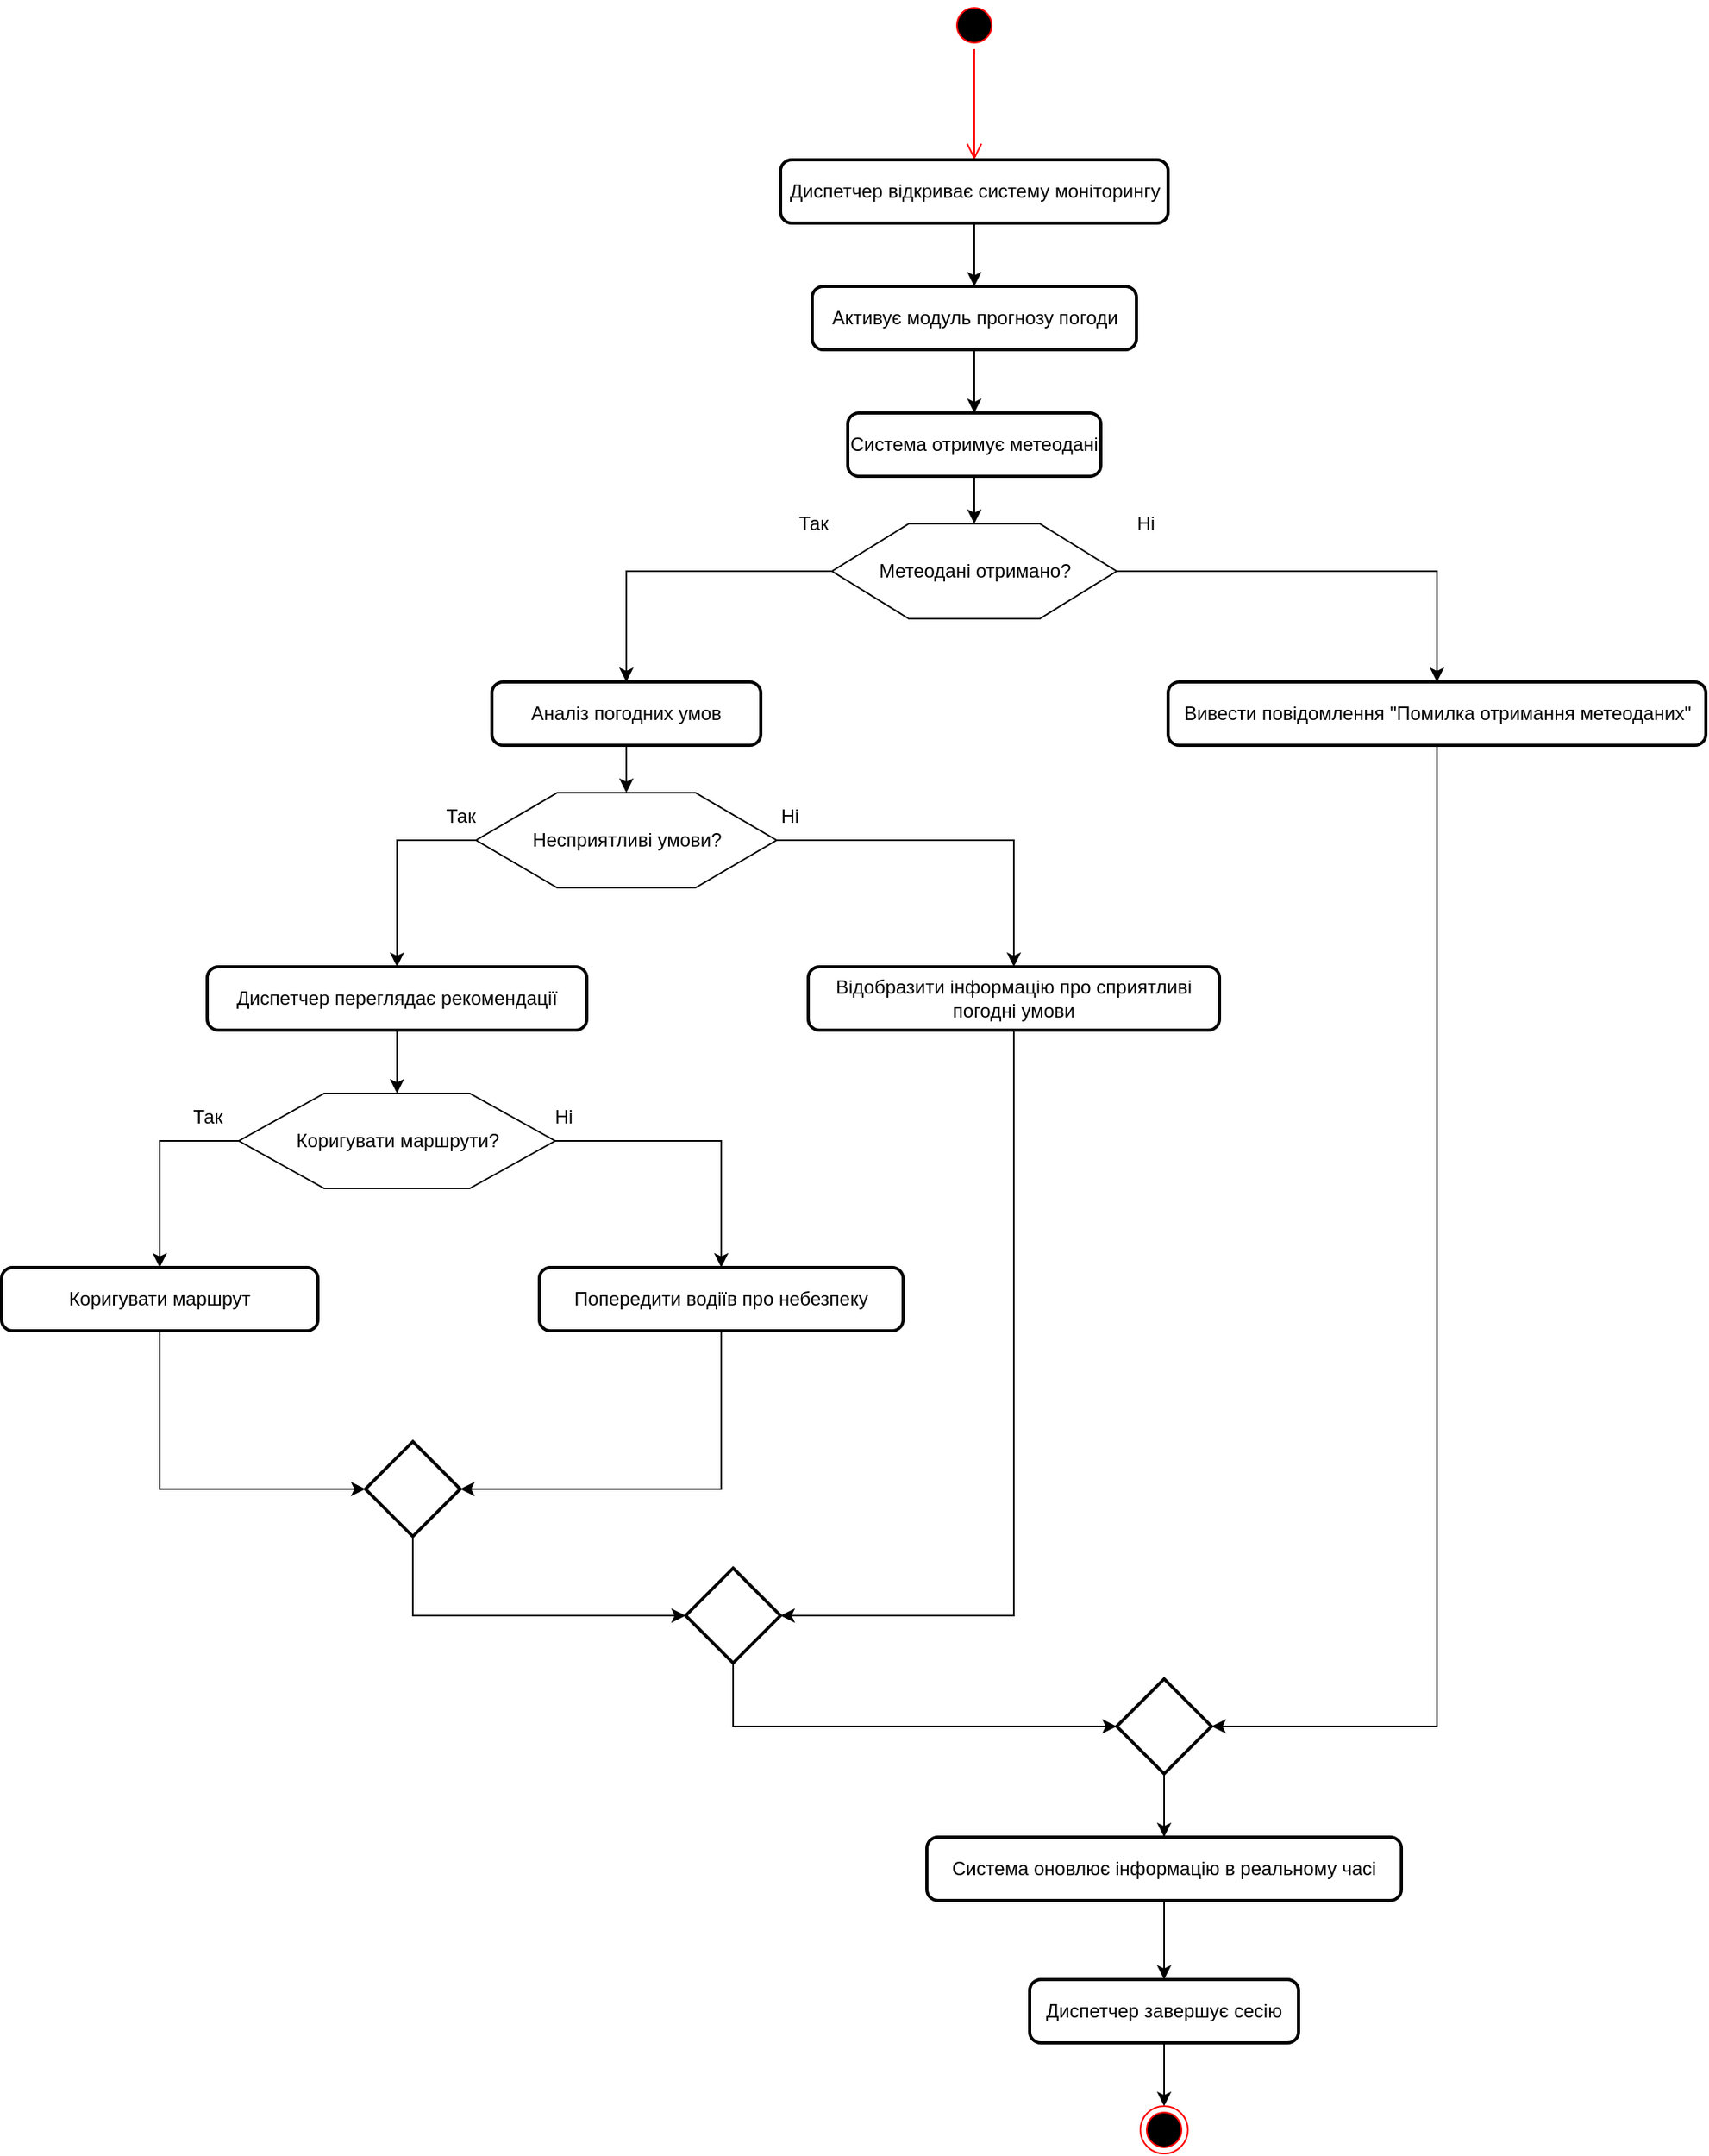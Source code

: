 <mxfile version="26.2.13">
  <diagram name="Діаграма діяльності №3" id="j5eI79smx3JyKH6LscXp">
    <mxGraphModel dx="1606" dy="823" grid="1" gridSize="10" guides="1" tooltips="1" connect="1" arrows="1" fold="1" page="1" pageScale="1" pageWidth="1169" pageHeight="827" math="0" shadow="0">
      <root>
        <mxCell id="0" />
        <mxCell id="1" parent="0" />
        <mxCell id="gD7J43oQn7uLstl8G2ot-1" value="" style="ellipse;html=1;shape=startState;fillColor=#000000;strokeColor=#ff0000;" vertex="1" parent="1">
          <mxGeometry x="646" y="20" width="30" height="30" as="geometry" />
        </mxCell>
        <mxCell id="gD7J43oQn7uLstl8G2ot-2" value="" style="edgeStyle=orthogonalEdgeStyle;html=1;verticalAlign=bottom;endArrow=open;endSize=8;strokeColor=#ff0000;rounded=0;entryX=0.5;entryY=0;entryDx=0;entryDy=0;" edge="1" parent="1" source="gD7J43oQn7uLstl8G2ot-1" target="gD7J43oQn7uLstl8G2ot-4">
          <mxGeometry relative="1" as="geometry">
            <mxPoint x="661" y="110" as="targetPoint" />
          </mxGeometry>
        </mxCell>
        <mxCell id="gD7J43oQn7uLstl8G2ot-3" style="edgeStyle=orthogonalEdgeStyle;rounded=0;orthogonalLoop=1;jettySize=auto;html=1;exitX=0.5;exitY=1;exitDx=0;exitDy=0;entryX=0.5;entryY=0;entryDx=0;entryDy=0;" edge="1" parent="1" source="gD7J43oQn7uLstl8G2ot-4" target="gD7J43oQn7uLstl8G2ot-6">
          <mxGeometry relative="1" as="geometry" />
        </mxCell>
        <mxCell id="gD7J43oQn7uLstl8G2ot-4" value="Диспетчер відкриває систему моніторингу" style="rounded=1;whiteSpace=wrap;html=1;absoluteArcSize=1;arcSize=14;strokeWidth=2;" vertex="1" parent="1">
          <mxGeometry x="538.5" y="120" width="245" height="40" as="geometry" />
        </mxCell>
        <mxCell id="gD7J43oQn7uLstl8G2ot-5" style="edgeStyle=orthogonalEdgeStyle;rounded=0;orthogonalLoop=1;jettySize=auto;html=1;exitX=0.5;exitY=1;exitDx=0;exitDy=0;" edge="1" parent="1" source="gD7J43oQn7uLstl8G2ot-6" target="gD7J43oQn7uLstl8G2ot-8">
          <mxGeometry relative="1" as="geometry" />
        </mxCell>
        <mxCell id="gD7J43oQn7uLstl8G2ot-6" value="Активує модуль прогнозу погоди" style="rounded=1;whiteSpace=wrap;html=1;absoluteArcSize=1;arcSize=14;strokeWidth=2;" vertex="1" parent="1">
          <mxGeometry x="558.5" y="200" width="205" height="40" as="geometry" />
        </mxCell>
        <mxCell id="gD7J43oQn7uLstl8G2ot-7" style="edgeStyle=orthogonalEdgeStyle;rounded=0;orthogonalLoop=1;jettySize=auto;html=1;exitX=0.5;exitY=1;exitDx=0;exitDy=0;entryX=0.5;entryY=0;entryDx=0;entryDy=0;" edge="1" parent="1" source="gD7J43oQn7uLstl8G2ot-8" target="gD7J43oQn7uLstl8G2ot-11">
          <mxGeometry relative="1" as="geometry" />
        </mxCell>
        <mxCell id="gD7J43oQn7uLstl8G2ot-8" value="Система отримує метеодані" style="rounded=1;whiteSpace=wrap;html=1;absoluteArcSize=1;arcSize=14;strokeWidth=2;" vertex="1" parent="1">
          <mxGeometry x="581" y="280" width="160" height="40" as="geometry" />
        </mxCell>
        <mxCell id="gD7J43oQn7uLstl8G2ot-9" style="edgeStyle=orthogonalEdgeStyle;rounded=0;orthogonalLoop=1;jettySize=auto;html=1;exitX=1;exitY=0.5;exitDx=0;exitDy=0;entryX=0.5;entryY=0;entryDx=0;entryDy=0;" edge="1" parent="1" source="gD7J43oQn7uLstl8G2ot-11" target="gD7J43oQn7uLstl8G2ot-13">
          <mxGeometry relative="1" as="geometry" />
        </mxCell>
        <mxCell id="gD7J43oQn7uLstl8G2ot-10" style="edgeStyle=orthogonalEdgeStyle;rounded=0;orthogonalLoop=1;jettySize=auto;html=1;exitX=0;exitY=0.5;exitDx=0;exitDy=0;entryX=0.5;entryY=0;entryDx=0;entryDy=0;" edge="1" parent="1" source="gD7J43oQn7uLstl8G2ot-11" target="gD7J43oQn7uLstl8G2ot-15">
          <mxGeometry relative="1" as="geometry" />
        </mxCell>
        <mxCell id="gD7J43oQn7uLstl8G2ot-11" value="" style="verticalLabelPosition=bottom;verticalAlign=top;html=1;shape=hexagon;perimeter=hexagonPerimeter2;arcSize=6;size=0.27;" vertex="1" parent="1">
          <mxGeometry x="571" y="350" width="180" height="60" as="geometry" />
        </mxCell>
        <mxCell id="gD7J43oQn7uLstl8G2ot-12" value="Метеодані отримано?" style="text;html=1;align=center;verticalAlign=middle;resizable=0;points=[];autosize=1;strokeColor=none;fillColor=none;" vertex="1" parent="1">
          <mxGeometry x="591" y="365" width="140" height="30" as="geometry" />
        </mxCell>
        <mxCell id="gD7J43oQn7uLstl8G2ot-13" value="Вивести повідомлення &quot;Помилка отримання метеоданих&quot;" style="rounded=1;whiteSpace=wrap;html=1;absoluteArcSize=1;arcSize=14;strokeWidth=2;" vertex="1" parent="1">
          <mxGeometry x="783.5" y="450" width="340" height="40" as="geometry" />
        </mxCell>
        <mxCell id="gD7J43oQn7uLstl8G2ot-14" style="edgeStyle=orthogonalEdgeStyle;rounded=0;orthogonalLoop=1;jettySize=auto;html=1;exitX=0.5;exitY=1;exitDx=0;exitDy=0;entryX=0.5;entryY=0;entryDx=0;entryDy=0;" edge="1" parent="1" source="gD7J43oQn7uLstl8G2ot-15" target="gD7J43oQn7uLstl8G2ot-18">
          <mxGeometry relative="1" as="geometry" />
        </mxCell>
        <mxCell id="gD7J43oQn7uLstl8G2ot-15" value="Аналіз погодних умов" style="rounded=1;whiteSpace=wrap;html=1;absoluteArcSize=1;arcSize=14;strokeWidth=2;" vertex="1" parent="1">
          <mxGeometry x="356" y="450" width="170" height="40" as="geometry" />
        </mxCell>
        <mxCell id="gD7J43oQn7uLstl8G2ot-16" style="edgeStyle=orthogonalEdgeStyle;rounded=0;orthogonalLoop=1;jettySize=auto;html=1;exitX=1;exitY=0.5;exitDx=0;exitDy=0;entryX=0.5;entryY=0;entryDx=0;entryDy=0;" edge="1" parent="1" source="gD7J43oQn7uLstl8G2ot-18" target="gD7J43oQn7uLstl8G2ot-20">
          <mxGeometry relative="1" as="geometry" />
        </mxCell>
        <mxCell id="gD7J43oQn7uLstl8G2ot-17" style="edgeStyle=orthogonalEdgeStyle;rounded=0;orthogonalLoop=1;jettySize=auto;html=1;exitX=0;exitY=0.5;exitDx=0;exitDy=0;entryX=0.5;entryY=0;entryDx=0;entryDy=0;" edge="1" parent="1" source="gD7J43oQn7uLstl8G2ot-18" target="gD7J43oQn7uLstl8G2ot-24">
          <mxGeometry relative="1" as="geometry" />
        </mxCell>
        <mxCell id="gD7J43oQn7uLstl8G2ot-18" value="" style="verticalLabelPosition=bottom;verticalAlign=top;html=1;shape=hexagon;perimeter=hexagonPerimeter2;arcSize=6;size=0.27;" vertex="1" parent="1">
          <mxGeometry x="346" y="520" width="190" height="60" as="geometry" />
        </mxCell>
        <mxCell id="gD7J43oQn7uLstl8G2ot-19" value="Несприятливі умови?" style="text;html=1;align=center;verticalAlign=middle;resizable=0;points=[];autosize=1;strokeColor=none;fillColor=none;" vertex="1" parent="1">
          <mxGeometry x="371" y="535" width="140" height="30" as="geometry" />
        </mxCell>
        <mxCell id="gD7J43oQn7uLstl8G2ot-20" value="Відобразити інформацію про сприятливі погодні умови" style="rounded=1;whiteSpace=wrap;html=1;absoluteArcSize=1;arcSize=14;strokeWidth=2;" vertex="1" parent="1">
          <mxGeometry x="556" y="630" width="260" height="40" as="geometry" />
        </mxCell>
        <mxCell id="gD7J43oQn7uLstl8G2ot-21" value="Ні" style="text;html=1;align=center;verticalAlign=middle;resizable=0;points=[];autosize=1;strokeColor=none;fillColor=none;" vertex="1" parent="1">
          <mxGeometry x="753.5" y="335" width="30" height="30" as="geometry" />
        </mxCell>
        <mxCell id="gD7J43oQn7uLstl8G2ot-22" value="Ні" style="text;html=1;align=center;verticalAlign=middle;resizable=0;points=[];autosize=1;strokeColor=none;fillColor=none;" vertex="1" parent="1">
          <mxGeometry x="528.5" y="520" width="30" height="30" as="geometry" />
        </mxCell>
        <mxCell id="gD7J43oQn7uLstl8G2ot-23" style="edgeStyle=orthogonalEdgeStyle;rounded=0;orthogonalLoop=1;jettySize=auto;html=1;exitX=0.5;exitY=1;exitDx=0;exitDy=0;entryX=0.5;entryY=0;entryDx=0;entryDy=0;" edge="1" parent="1" source="gD7J43oQn7uLstl8G2ot-24" target="gD7J43oQn7uLstl8G2ot-27">
          <mxGeometry relative="1" as="geometry" />
        </mxCell>
        <mxCell id="gD7J43oQn7uLstl8G2ot-24" value="Диспетчер переглядає рекомендації" style="rounded=1;whiteSpace=wrap;html=1;absoluteArcSize=1;arcSize=14;strokeWidth=2;" vertex="1" parent="1">
          <mxGeometry x="176" y="630" width="240" height="40" as="geometry" />
        </mxCell>
        <mxCell id="gD7J43oQn7uLstl8G2ot-25" style="edgeStyle=orthogonalEdgeStyle;rounded=0;orthogonalLoop=1;jettySize=auto;html=1;exitX=1;exitY=0.5;exitDx=0;exitDy=0;entryX=0.5;entryY=0;entryDx=0;entryDy=0;" edge="1" parent="1" source="gD7J43oQn7uLstl8G2ot-27" target="gD7J43oQn7uLstl8G2ot-29">
          <mxGeometry relative="1" as="geometry" />
        </mxCell>
        <mxCell id="gD7J43oQn7uLstl8G2ot-26" style="edgeStyle=orthogonalEdgeStyle;rounded=0;orthogonalLoop=1;jettySize=auto;html=1;exitX=0;exitY=0.5;exitDx=0;exitDy=0;entryX=0.5;entryY=0;entryDx=0;entryDy=0;" edge="1" parent="1" source="gD7J43oQn7uLstl8G2ot-27" target="gD7J43oQn7uLstl8G2ot-30">
          <mxGeometry relative="1" as="geometry" />
        </mxCell>
        <mxCell id="gD7J43oQn7uLstl8G2ot-27" value="" style="verticalLabelPosition=bottom;verticalAlign=top;html=1;shape=hexagon;perimeter=hexagonPerimeter2;arcSize=6;size=0.27;" vertex="1" parent="1">
          <mxGeometry x="196" y="710" width="200" height="60" as="geometry" />
        </mxCell>
        <mxCell id="gD7J43oQn7uLstl8G2ot-28" value="Коригувати маршрути?" style="text;html=1;align=center;verticalAlign=middle;resizable=0;points=[];autosize=1;strokeColor=none;fillColor=none;" vertex="1" parent="1">
          <mxGeometry x="221" y="725" width="150" height="30" as="geometry" />
        </mxCell>
        <mxCell id="gD7J43oQn7uLstl8G2ot-29" value="Попередити водіїв про небезпеку" style="rounded=1;whiteSpace=wrap;html=1;absoluteArcSize=1;arcSize=14;strokeWidth=2;" vertex="1" parent="1">
          <mxGeometry x="386" y="820" width="230" height="40" as="geometry" />
        </mxCell>
        <mxCell id="gD7J43oQn7uLstl8G2ot-30" value="Коригувати маршрут" style="rounded=1;whiteSpace=wrap;html=1;absoluteArcSize=1;arcSize=14;strokeWidth=2;" vertex="1" parent="1">
          <mxGeometry x="46" y="820" width="200" height="40" as="geometry" />
        </mxCell>
        <mxCell id="gD7J43oQn7uLstl8G2ot-31" value="Ні" style="text;html=1;align=center;verticalAlign=middle;resizable=0;points=[];autosize=1;strokeColor=none;fillColor=none;" vertex="1" parent="1">
          <mxGeometry x="386" y="710" width="30" height="30" as="geometry" />
        </mxCell>
        <mxCell id="gD7J43oQn7uLstl8G2ot-32" value="Так" style="text;html=1;align=center;verticalAlign=middle;resizable=0;points=[];autosize=1;strokeColor=none;fillColor=none;" vertex="1" parent="1">
          <mxGeometry x="538.5" y="335" width="40" height="30" as="geometry" />
        </mxCell>
        <mxCell id="gD7J43oQn7uLstl8G2ot-33" value="Так" style="text;html=1;align=center;verticalAlign=middle;resizable=0;points=[];autosize=1;strokeColor=none;fillColor=none;" vertex="1" parent="1">
          <mxGeometry x="316" y="520" width="40" height="30" as="geometry" />
        </mxCell>
        <mxCell id="gD7J43oQn7uLstl8G2ot-34" value="Так" style="text;html=1;align=center;verticalAlign=middle;resizable=0;points=[];autosize=1;strokeColor=none;fillColor=none;" vertex="1" parent="1">
          <mxGeometry x="156" y="710" width="40" height="30" as="geometry" />
        </mxCell>
        <mxCell id="gD7J43oQn7uLstl8G2ot-35" value="" style="strokeWidth=2;html=1;shape=mxgraph.flowchart.decision;whiteSpace=wrap;" vertex="1" parent="1">
          <mxGeometry x="276" y="930" width="60" height="60" as="geometry" />
        </mxCell>
        <mxCell id="gD7J43oQn7uLstl8G2ot-36" style="edgeStyle=orthogonalEdgeStyle;rounded=0;orthogonalLoop=1;jettySize=auto;html=1;exitX=0.5;exitY=1;exitDx=0;exitDy=0;entryX=1;entryY=0.5;entryDx=0;entryDy=0;entryPerimeter=0;" edge="1" parent="1" source="gD7J43oQn7uLstl8G2ot-29" target="gD7J43oQn7uLstl8G2ot-35">
          <mxGeometry relative="1" as="geometry" />
        </mxCell>
        <mxCell id="gD7J43oQn7uLstl8G2ot-37" style="edgeStyle=orthogonalEdgeStyle;rounded=0;orthogonalLoop=1;jettySize=auto;html=1;exitX=0.5;exitY=1;exitDx=0;exitDy=0;entryX=0;entryY=0.5;entryDx=0;entryDy=0;entryPerimeter=0;" edge="1" parent="1" source="gD7J43oQn7uLstl8G2ot-30" target="gD7J43oQn7uLstl8G2ot-35">
          <mxGeometry relative="1" as="geometry" />
        </mxCell>
        <mxCell id="gD7J43oQn7uLstl8G2ot-38" value="" style="strokeWidth=2;html=1;shape=mxgraph.flowchart.decision;whiteSpace=wrap;" vertex="1" parent="1">
          <mxGeometry x="478.5" y="1010" width="60" height="60" as="geometry" />
        </mxCell>
        <mxCell id="gD7J43oQn7uLstl8G2ot-39" style="edgeStyle=orthogonalEdgeStyle;rounded=0;orthogonalLoop=1;jettySize=auto;html=1;exitX=0.5;exitY=1;exitDx=0;exitDy=0;exitPerimeter=0;entryX=0;entryY=0.5;entryDx=0;entryDy=0;entryPerimeter=0;" edge="1" parent="1" source="gD7J43oQn7uLstl8G2ot-35" target="gD7J43oQn7uLstl8G2ot-38">
          <mxGeometry relative="1" as="geometry" />
        </mxCell>
        <mxCell id="gD7J43oQn7uLstl8G2ot-40" style="edgeStyle=orthogonalEdgeStyle;rounded=0;orthogonalLoop=1;jettySize=auto;html=1;exitX=0.5;exitY=1;exitDx=0;exitDy=0;entryX=1;entryY=0.5;entryDx=0;entryDy=0;entryPerimeter=0;" edge="1" parent="1" source="gD7J43oQn7uLstl8G2ot-20" target="gD7J43oQn7uLstl8G2ot-38">
          <mxGeometry relative="1" as="geometry" />
        </mxCell>
        <mxCell id="gD7J43oQn7uLstl8G2ot-41" style="edgeStyle=orthogonalEdgeStyle;rounded=0;orthogonalLoop=1;jettySize=auto;html=1;exitX=0.5;exitY=1;exitDx=0;exitDy=0;exitPerimeter=0;entryX=0.5;entryY=0;entryDx=0;entryDy=0;" edge="1" parent="1" source="gD7J43oQn7uLstl8G2ot-42" target="gD7J43oQn7uLstl8G2ot-46">
          <mxGeometry relative="1" as="geometry" />
        </mxCell>
        <mxCell id="gD7J43oQn7uLstl8G2ot-42" value="" style="strokeWidth=2;html=1;shape=mxgraph.flowchart.decision;whiteSpace=wrap;" vertex="1" parent="1">
          <mxGeometry x="751" y="1080" width="60" height="60" as="geometry" />
        </mxCell>
        <mxCell id="gD7J43oQn7uLstl8G2ot-43" style="edgeStyle=orthogonalEdgeStyle;rounded=0;orthogonalLoop=1;jettySize=auto;html=1;exitX=0.5;exitY=1;exitDx=0;exitDy=0;entryX=1;entryY=0.5;entryDx=0;entryDy=0;entryPerimeter=0;" edge="1" parent="1" source="gD7J43oQn7uLstl8G2ot-13" target="gD7J43oQn7uLstl8G2ot-42">
          <mxGeometry relative="1" as="geometry" />
        </mxCell>
        <mxCell id="gD7J43oQn7uLstl8G2ot-44" style="edgeStyle=orthogonalEdgeStyle;rounded=0;orthogonalLoop=1;jettySize=auto;html=1;exitX=0.5;exitY=1;exitDx=0;exitDy=0;exitPerimeter=0;entryX=0;entryY=0.5;entryDx=0;entryDy=0;entryPerimeter=0;" edge="1" parent="1" source="gD7J43oQn7uLstl8G2ot-38" target="gD7J43oQn7uLstl8G2ot-42">
          <mxGeometry relative="1" as="geometry" />
        </mxCell>
        <mxCell id="gD7J43oQn7uLstl8G2ot-45" style="edgeStyle=orthogonalEdgeStyle;rounded=0;orthogonalLoop=1;jettySize=auto;html=1;exitX=0.5;exitY=1;exitDx=0;exitDy=0;entryX=0.5;entryY=0;entryDx=0;entryDy=0;" edge="1" parent="1" source="gD7J43oQn7uLstl8G2ot-46" target="gD7J43oQn7uLstl8G2ot-48">
          <mxGeometry relative="1" as="geometry" />
        </mxCell>
        <mxCell id="gD7J43oQn7uLstl8G2ot-46" value="Система оновлює інформацію в реальному часі" style="rounded=1;whiteSpace=wrap;html=1;absoluteArcSize=1;arcSize=14;strokeWidth=2;" vertex="1" parent="1">
          <mxGeometry x="631" y="1180" width="300" height="40" as="geometry" />
        </mxCell>
        <mxCell id="gD7J43oQn7uLstl8G2ot-47" style="edgeStyle=orthogonalEdgeStyle;rounded=0;orthogonalLoop=1;jettySize=auto;html=1;exitX=0.5;exitY=1;exitDx=0;exitDy=0;entryX=0.5;entryY=0;entryDx=0;entryDy=0;" edge="1" parent="1" source="gD7J43oQn7uLstl8G2ot-48" target="gD7J43oQn7uLstl8G2ot-49">
          <mxGeometry relative="1" as="geometry" />
        </mxCell>
        <mxCell id="gD7J43oQn7uLstl8G2ot-48" value="Диспетчер завершує сесію" style="rounded=1;whiteSpace=wrap;html=1;absoluteArcSize=1;arcSize=14;strokeWidth=2;" vertex="1" parent="1">
          <mxGeometry x="696" y="1270" width="170" height="40" as="geometry" />
        </mxCell>
        <mxCell id="gD7J43oQn7uLstl8G2ot-49" value="" style="ellipse;html=1;shape=endState;fillColor=#000000;strokeColor=#ff0000;" vertex="1" parent="1">
          <mxGeometry x="766" y="1350" width="30" height="30" as="geometry" />
        </mxCell>
      </root>
    </mxGraphModel>
  </diagram>
</mxfile>

